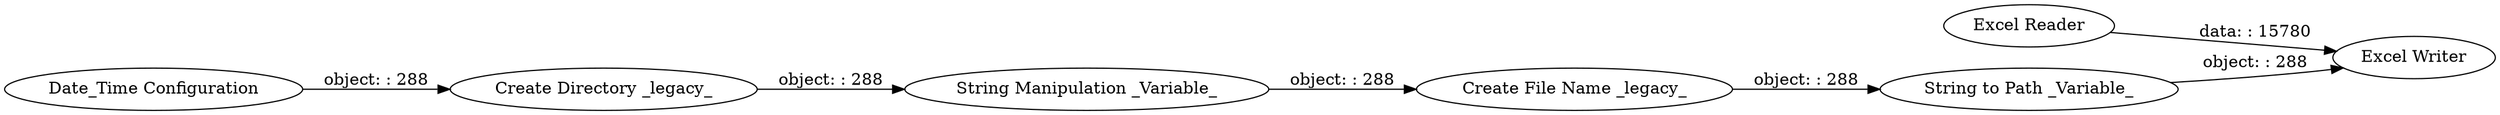 digraph {
	"3140511310461368374_3" [label="String Manipulation _Variable_"]
	"3140511310461368374_8" [label="Excel Writer"]
	"3140511310461368374_9" [label="String to Path _Variable_"]
	"3140511310461368374_1" [label="Date_Time Configuration"]
	"3140511310461368374_2" [label="Create Directory _legacy_"]
	"3140511310461368374_7" [label="Create File Name _legacy_"]
	"3140511310461368374_5" [label="Excel Reader"]
	"3140511310461368374_3" -> "3140511310461368374_7" [label="object: : 288"]
	"3140511310461368374_1" -> "3140511310461368374_2" [label="object: : 288"]
	"3140511310461368374_5" -> "3140511310461368374_8" [label="data: : 15780"]
	"3140511310461368374_7" -> "3140511310461368374_9" [label="object: : 288"]
	"3140511310461368374_9" -> "3140511310461368374_8" [label="object: : 288"]
	"3140511310461368374_2" -> "3140511310461368374_3" [label="object: : 288"]
	rankdir=LR
}
